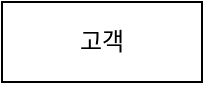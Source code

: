 <mxfile version="21.6.5" type="github">
  <diagram name="페이지-1" id="ciY3IhIfSriye4W27SwN">
    <mxGraphModel dx="1421" dy="790" grid="1" gridSize="10" guides="1" tooltips="1" connect="1" arrows="1" fold="1" page="1" pageScale="1" pageWidth="827" pageHeight="1169" math="0" shadow="0">
      <root>
        <mxCell id="0" />
        <mxCell id="1" parent="0" />
        <mxCell id="O262PkwjfAipwRfIdHsJ-3" value="고객" style="whiteSpace=wrap;html=1;align=center;" vertex="1" parent="1">
          <mxGeometry x="170" y="190" width="100" height="40" as="geometry" />
        </mxCell>
      </root>
    </mxGraphModel>
  </diagram>
</mxfile>
